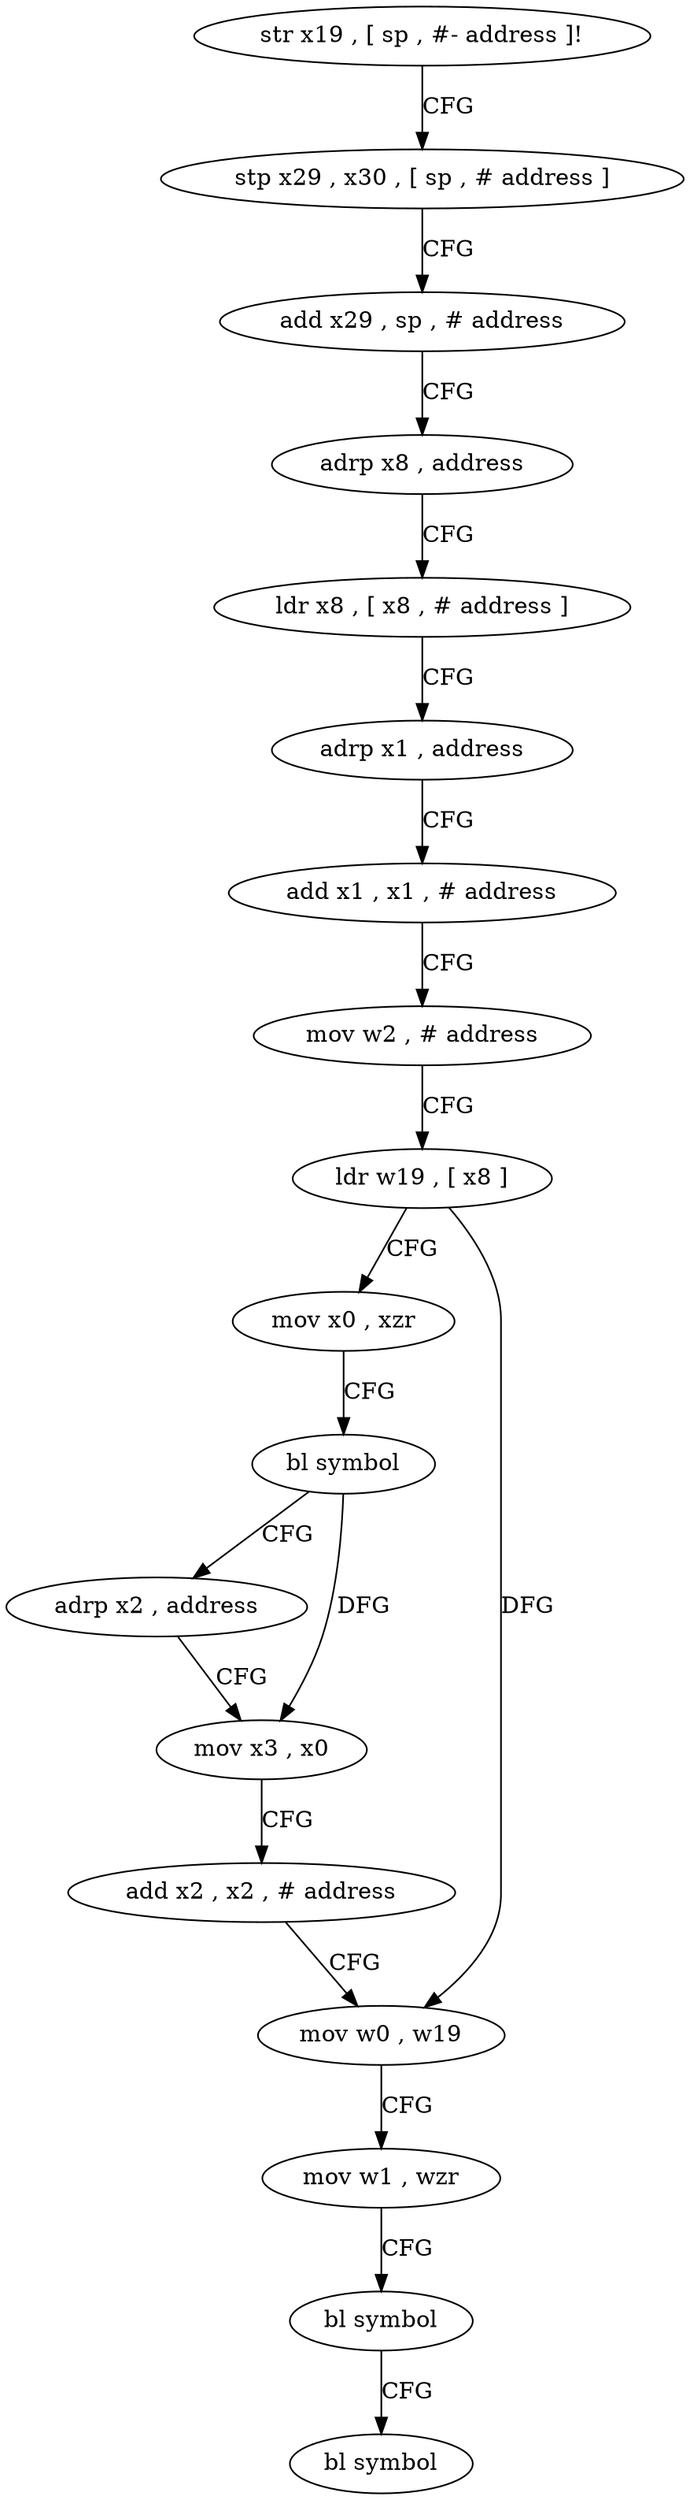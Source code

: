 digraph "func" {
"4282572" [label = "str x19 , [ sp , #- address ]!" ]
"4282576" [label = "stp x29 , x30 , [ sp , # address ]" ]
"4282580" [label = "add x29 , sp , # address" ]
"4282584" [label = "adrp x8 , address" ]
"4282588" [label = "ldr x8 , [ x8 , # address ]" ]
"4282592" [label = "adrp x1 , address" ]
"4282596" [label = "add x1 , x1 , # address" ]
"4282600" [label = "mov w2 , # address" ]
"4282604" [label = "ldr w19 , [ x8 ]" ]
"4282608" [label = "mov x0 , xzr" ]
"4282612" [label = "bl symbol" ]
"4282616" [label = "adrp x2 , address" ]
"4282620" [label = "mov x3 , x0" ]
"4282624" [label = "add x2 , x2 , # address" ]
"4282628" [label = "mov w0 , w19" ]
"4282632" [label = "mov w1 , wzr" ]
"4282636" [label = "bl symbol" ]
"4282640" [label = "bl symbol" ]
"4282572" -> "4282576" [ label = "CFG" ]
"4282576" -> "4282580" [ label = "CFG" ]
"4282580" -> "4282584" [ label = "CFG" ]
"4282584" -> "4282588" [ label = "CFG" ]
"4282588" -> "4282592" [ label = "CFG" ]
"4282592" -> "4282596" [ label = "CFG" ]
"4282596" -> "4282600" [ label = "CFG" ]
"4282600" -> "4282604" [ label = "CFG" ]
"4282604" -> "4282608" [ label = "CFG" ]
"4282604" -> "4282628" [ label = "DFG" ]
"4282608" -> "4282612" [ label = "CFG" ]
"4282612" -> "4282616" [ label = "CFG" ]
"4282612" -> "4282620" [ label = "DFG" ]
"4282616" -> "4282620" [ label = "CFG" ]
"4282620" -> "4282624" [ label = "CFG" ]
"4282624" -> "4282628" [ label = "CFG" ]
"4282628" -> "4282632" [ label = "CFG" ]
"4282632" -> "4282636" [ label = "CFG" ]
"4282636" -> "4282640" [ label = "CFG" ]
}
